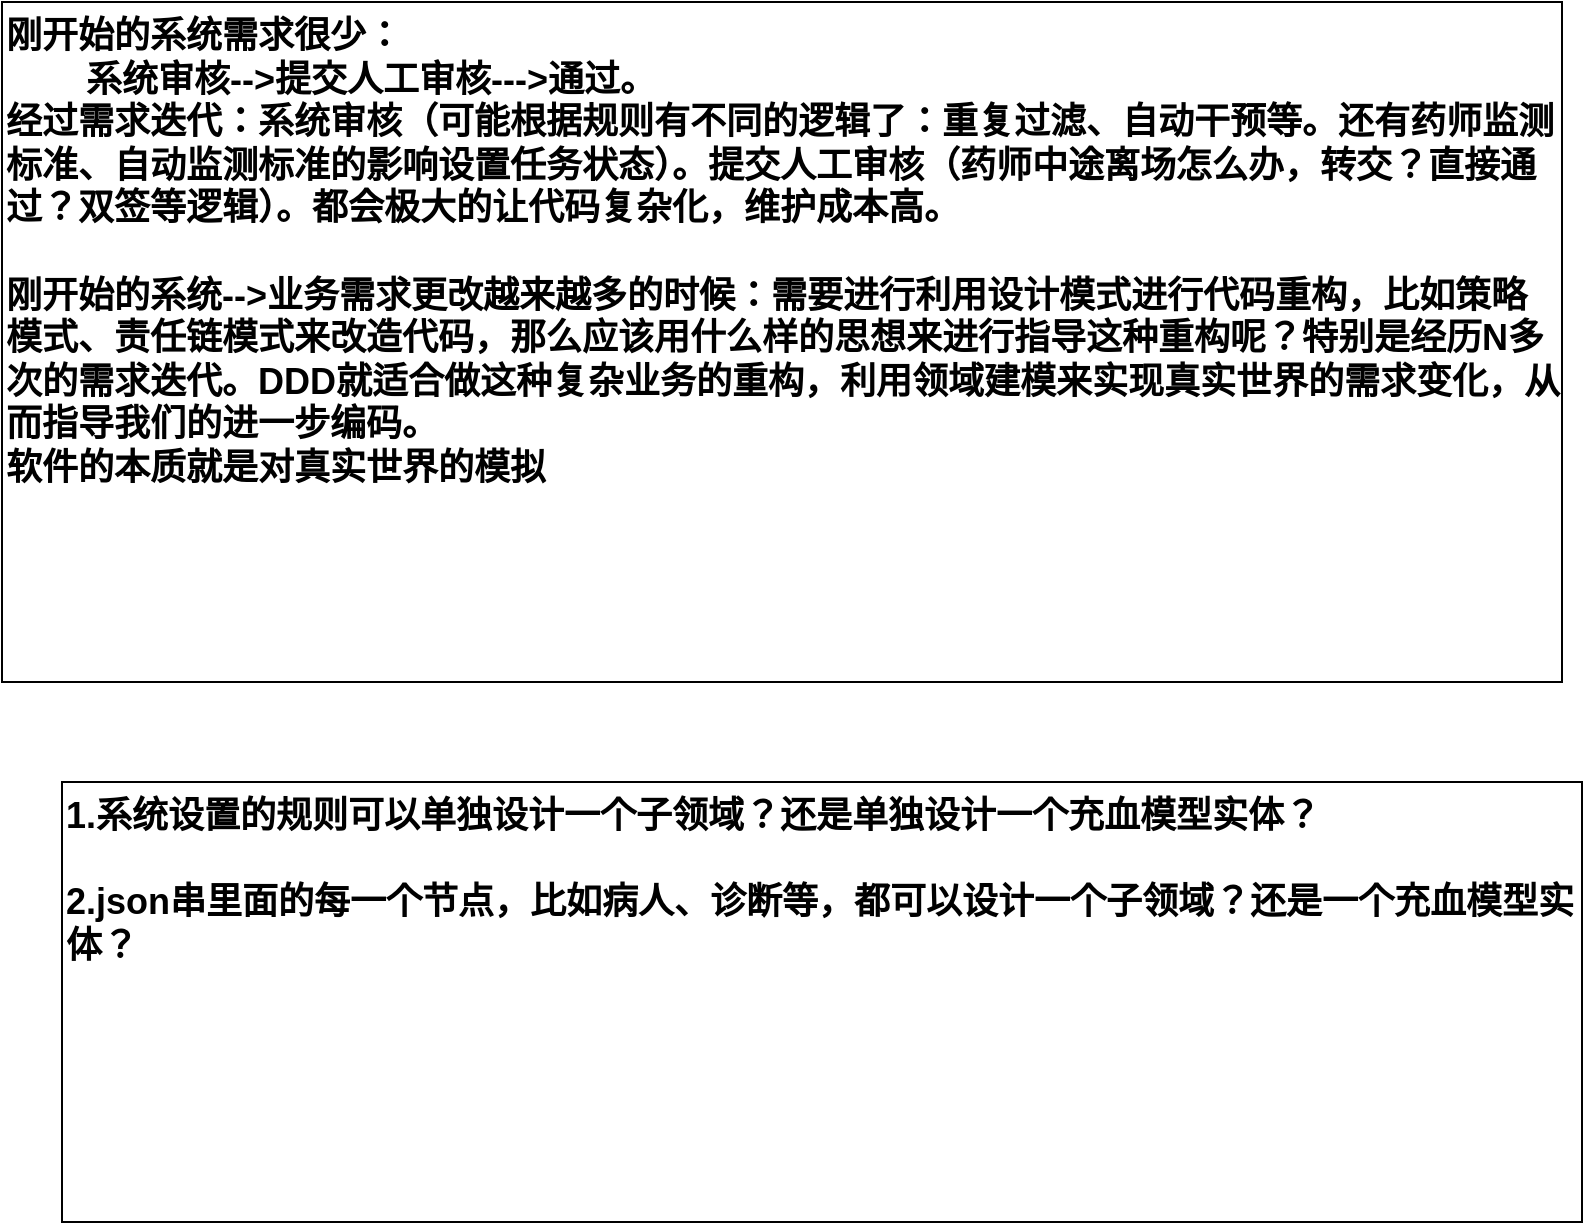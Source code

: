 <mxfile version="27.1.4">
  <diagram name="第 1 页" id="4cmuizqChZSZ_57hS7zJ">
    <mxGraphModel dx="2852" dy="2671" grid="1" gridSize="10" guides="1" tooltips="1" connect="1" arrows="1" fold="1" page="1" pageScale="1" pageWidth="827" pageHeight="1169" math="0" shadow="0">
      <root>
        <mxCell id="0" />
        <mxCell id="1" parent="0" />
        <mxCell id="rPxvf-ZjiWcw2DGCV5X8-1" value="1.系统设置的规则可以单独设计一个子领域？还是单独设计一个充血模型实体？&lt;div&gt;&lt;br&gt;&lt;/div&gt;&lt;div&gt;2.json串里面的每一个节点，比如病人、诊断等，都可以设计一个子领域？还是一个充血模型实体？&lt;/div&gt;" style="rounded=0;whiteSpace=wrap;html=1;fontStyle=1;fontSize=18;verticalAlign=top;align=left;" vertex="1" parent="1">
          <mxGeometry x="30" y="280" width="760" height="220" as="geometry" />
        </mxCell>
        <mxCell id="rPxvf-ZjiWcw2DGCV5X8-2" value="刚开始的系统需求很少：&lt;div&gt;&lt;span style=&quot;white-space: pre;&quot;&gt;&#x9;&lt;/span&gt;系统审核--&amp;gt;提交人工审核---&amp;gt;通过。&lt;br&gt;&lt;/div&gt;&lt;div&gt;经过需求迭代：系统审核（可能根据规则有不同的逻辑了：重复过滤、自动干预等。还有药师监测标准、自动监测标准的影响设置任务状态）。提交人工审核（药师中途离场怎么办，转交？直接通过？双签等逻辑）。都会极大的让代码复杂化，维护成本高。&lt;/div&gt;&lt;div&gt;&lt;br&gt;&lt;/div&gt;&lt;div&gt;刚开始的系统--&amp;gt;业务需求更改越来越多的时候：需要进行利用设计模式进行代码重构，比如策略模式、责任链模式来改造代码，那么应该用什么样的思想来进行指导这种重构呢？特别是经历N多次的需求迭代。DDD就适合做这种复杂业务的重构，利用领域建模来实现真实世界的需求变化，从而指导我们的进一步编码。&lt;/div&gt;&lt;div&gt;软件的本质就是对真实世界的模拟&lt;/div&gt;" style="rounded=0;whiteSpace=wrap;html=1;fontStyle=1;fontSize=18;verticalAlign=top;align=left;" vertex="1" parent="1">
          <mxGeometry y="-110" width="780" height="340" as="geometry" />
        </mxCell>
      </root>
    </mxGraphModel>
  </diagram>
</mxfile>
